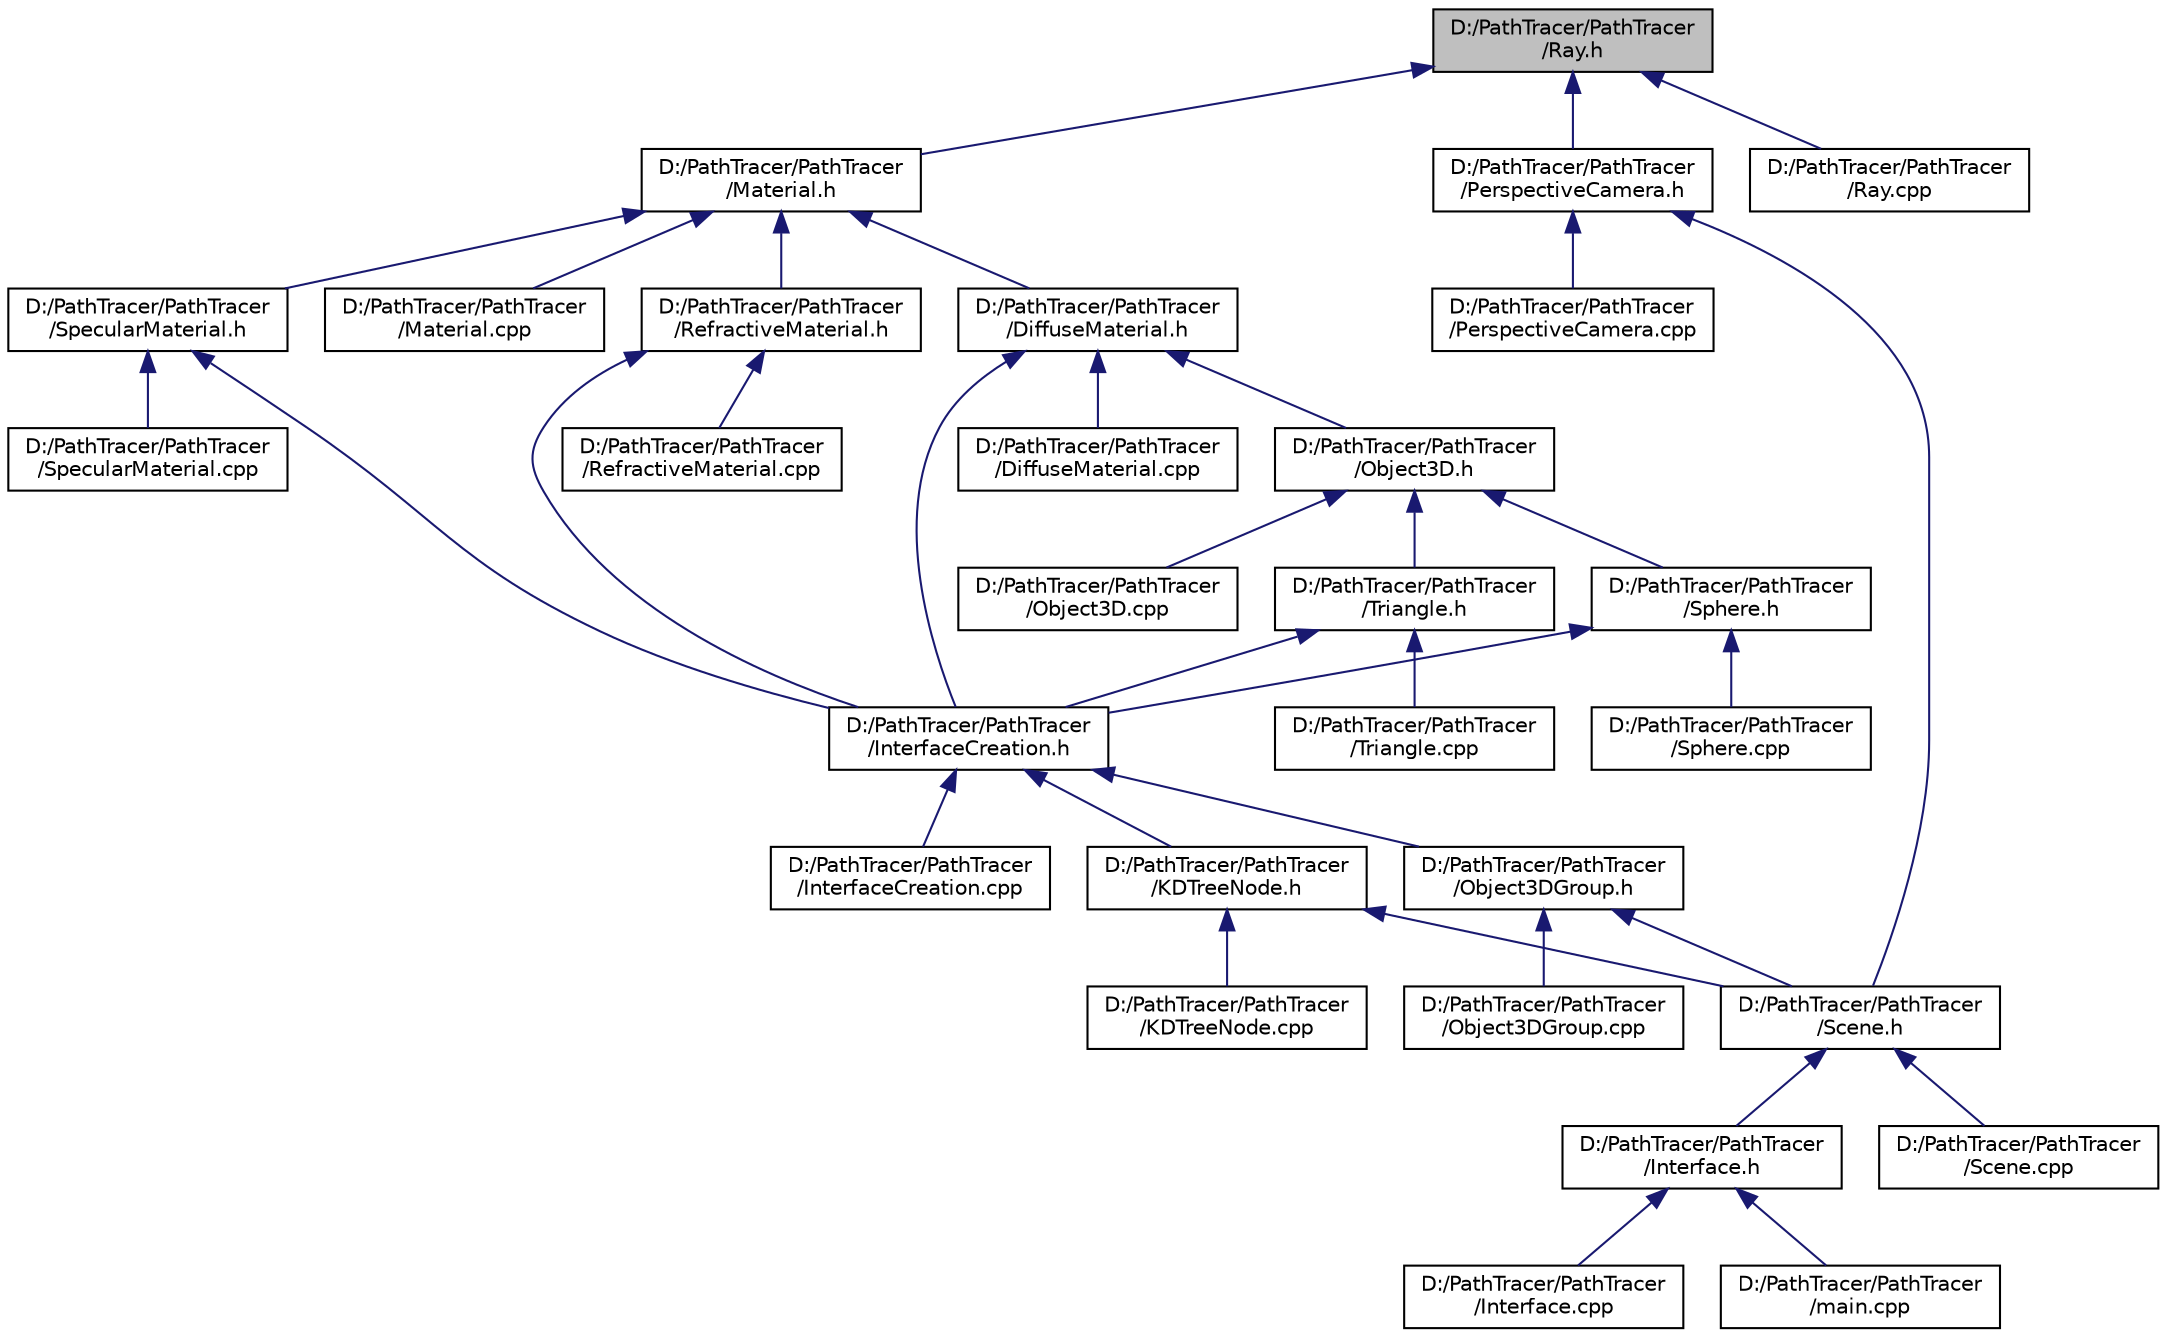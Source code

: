 digraph "D:/PathTracer/PathTracer/Ray.h"
{
 // INTERACTIVE_SVG=YES
 // LATEX_PDF_SIZE
  edge [fontname="Helvetica",fontsize="10",labelfontname="Helvetica",labelfontsize="10"];
  node [fontname="Helvetica",fontsize="10",shape=record];
  Node1 [label="D:/PathTracer/PathTracer\l/Ray.h",height=0.2,width=0.4,color="black", fillcolor="grey75", style="filled", fontcolor="black",tooltip="Defines the Ray class."];
  Node1 -> Node2 [dir="back",color="midnightblue",fontsize="10",style="solid",fontname="Helvetica"];
  Node2 [label="D:/PathTracer/PathTracer\l/Material.h",height=0.2,width=0.4,color="black", fillcolor="white", style="filled",URL="$_material_8h.html",tooltip="Defines the Material class and the functions around it."];
  Node2 -> Node3 [dir="back",color="midnightblue",fontsize="10",style="solid",fontname="Helvetica"];
  Node3 [label="D:/PathTracer/PathTracer\l/DiffuseMaterial.h",height=0.2,width=0.4,color="black", fillcolor="white", style="filled",URL="$_diffuse_material_8h.html",tooltip="Defines the DiffuseMaterial class."];
  Node3 -> Node4 [dir="back",color="midnightblue",fontsize="10",style="solid",fontname="Helvetica"];
  Node4 [label="D:/PathTracer/PathTracer\l/DiffuseMaterial.cpp",height=0.2,width=0.4,color="black", fillcolor="white", style="filled",URL="$_diffuse_material_8cpp.html",tooltip=" "];
  Node3 -> Node5 [dir="back",color="midnightblue",fontsize="10",style="solid",fontname="Helvetica"];
  Node5 [label="D:/PathTracer/PathTracer\l/InterfaceCreation.h",height=0.2,width=0.4,color="black", fillcolor="white", style="filled",URL="$_interface_creation_8h.html",tooltip="Defines functions that are used to interactively create 3D objects and materials."];
  Node5 -> Node6 [dir="back",color="midnightblue",fontsize="10",style="solid",fontname="Helvetica"];
  Node6 [label="D:/PathTracer/PathTracer\l/InterfaceCreation.cpp",height=0.2,width=0.4,color="black", fillcolor="white", style="filled",URL="$_interface_creation_8cpp.html",tooltip=" "];
  Node5 -> Node7 [dir="back",color="midnightblue",fontsize="10",style="solid",fontname="Helvetica"];
  Node7 [label="D:/PathTracer/PathTracer\l/KDTreeNode.h",height=0.2,width=0.4,color="black", fillcolor="white", style="filled",URL="$_k_d_tree_node_8h.html",tooltip="Defines the KDTreeNode class and the functions around it."];
  Node7 -> Node8 [dir="back",color="midnightblue",fontsize="10",style="solid",fontname="Helvetica"];
  Node8 [label="D:/PathTracer/PathTracer\l/KDTreeNode.cpp",height=0.2,width=0.4,color="black", fillcolor="white", style="filled",URL="$_k_d_tree_node_8cpp.html",tooltip=" "];
  Node7 -> Node9 [dir="back",color="midnightblue",fontsize="10",style="solid",fontname="Helvetica"];
  Node9 [label="D:/PathTracer/PathTracer\l/Scene.h",height=0.2,width=0.4,color="black", fillcolor="white", style="filled",URL="$_scene_8h.html",tooltip="Defines the Scene class and the functions around it."];
  Node9 -> Node10 [dir="back",color="midnightblue",fontsize="10",style="solid",fontname="Helvetica"];
  Node10 [label="D:/PathTracer/PathTracer\l/Interface.h",height=0.2,width=0.4,color="black", fillcolor="white", style="filled",URL="$_interface_8h.html",tooltip="Defines some functions for the interface."];
  Node10 -> Node11 [dir="back",color="midnightblue",fontsize="10",style="solid",fontname="Helvetica"];
  Node11 [label="D:/PathTracer/PathTracer\l/Interface.cpp",height=0.2,width=0.4,color="black", fillcolor="white", style="filled",URL="$_interface_8cpp.html",tooltip=" "];
  Node10 -> Node12 [dir="back",color="midnightblue",fontsize="10",style="solid",fontname="Helvetica"];
  Node12 [label="D:/PathTracer/PathTracer\l/main.cpp",height=0.2,width=0.4,color="black", fillcolor="white", style="filled",URL="$main_8cpp.html",tooltip=" "];
  Node9 -> Node13 [dir="back",color="midnightblue",fontsize="10",style="solid",fontname="Helvetica"];
  Node13 [label="D:/PathTracer/PathTracer\l/Scene.cpp",height=0.2,width=0.4,color="black", fillcolor="white", style="filled",URL="$_scene_8cpp.html",tooltip=" "];
  Node5 -> Node14 [dir="back",color="midnightblue",fontsize="10",style="solid",fontname="Helvetica"];
  Node14 [label="D:/PathTracer/PathTracer\l/Object3DGroup.h",height=0.2,width=0.4,color="black", fillcolor="white", style="filled",URL="$_object3_d_group_8h.html",tooltip="Defines the Object3DGroup class and the functions around it."];
  Node14 -> Node15 [dir="back",color="midnightblue",fontsize="10",style="solid",fontname="Helvetica"];
  Node15 [label="D:/PathTracer/PathTracer\l/Object3DGroup.cpp",height=0.2,width=0.4,color="black", fillcolor="white", style="filled",URL="$_object3_d_group_8cpp.html",tooltip=" "];
  Node14 -> Node9 [dir="back",color="midnightblue",fontsize="10",style="solid",fontname="Helvetica"];
  Node3 -> Node16 [dir="back",color="midnightblue",fontsize="10",style="solid",fontname="Helvetica"];
  Node16 [label="D:/PathTracer/PathTracer\l/Object3D.h",height=0.2,width=0.4,color="black", fillcolor="white", style="filled",URL="$_object3_d_8h.html",tooltip="Defines the Object3D class and the functions around it."];
  Node16 -> Node17 [dir="back",color="midnightblue",fontsize="10",style="solid",fontname="Helvetica"];
  Node17 [label="D:/PathTracer/PathTracer\l/Object3D.cpp",height=0.2,width=0.4,color="black", fillcolor="white", style="filled",URL="$_object3_d_8cpp.html",tooltip=" "];
  Node16 -> Node18 [dir="back",color="midnightblue",fontsize="10",style="solid",fontname="Helvetica"];
  Node18 [label="D:/PathTracer/PathTracer\l/Sphere.h",height=0.2,width=0.4,color="black", fillcolor="white", style="filled",URL="$_sphere_8h.html",tooltip="Defines the Sphere class."];
  Node18 -> Node5 [dir="back",color="midnightblue",fontsize="10",style="solid",fontname="Helvetica"];
  Node18 -> Node19 [dir="back",color="midnightblue",fontsize="10",style="solid",fontname="Helvetica"];
  Node19 [label="D:/PathTracer/PathTracer\l/Sphere.cpp",height=0.2,width=0.4,color="black", fillcolor="white", style="filled",URL="$_sphere_8cpp.html",tooltip=" "];
  Node16 -> Node20 [dir="back",color="midnightblue",fontsize="10",style="solid",fontname="Helvetica"];
  Node20 [label="D:/PathTracer/PathTracer\l/Triangle.h",height=0.2,width=0.4,color="black", fillcolor="white", style="filled",URL="$_triangle_8h.html",tooltip="Defines the Triangle class."];
  Node20 -> Node5 [dir="back",color="midnightblue",fontsize="10",style="solid",fontname="Helvetica"];
  Node20 -> Node21 [dir="back",color="midnightblue",fontsize="10",style="solid",fontname="Helvetica"];
  Node21 [label="D:/PathTracer/PathTracer\l/Triangle.cpp",height=0.2,width=0.4,color="black", fillcolor="white", style="filled",URL="$_triangle_8cpp.html",tooltip=" "];
  Node2 -> Node22 [dir="back",color="midnightblue",fontsize="10",style="solid",fontname="Helvetica"];
  Node22 [label="D:/PathTracer/PathTracer\l/Material.cpp",height=0.2,width=0.4,color="black", fillcolor="white", style="filled",URL="$_material_8cpp.html",tooltip=" "];
  Node2 -> Node23 [dir="back",color="midnightblue",fontsize="10",style="solid",fontname="Helvetica"];
  Node23 [label="D:/PathTracer/PathTracer\l/RefractiveMaterial.h",height=0.2,width=0.4,color="black", fillcolor="white", style="filled",URL="$_refractive_material_8h.html",tooltip="Defines the RefractiveMaterial class."];
  Node23 -> Node5 [dir="back",color="midnightblue",fontsize="10",style="solid",fontname="Helvetica"];
  Node23 -> Node24 [dir="back",color="midnightblue",fontsize="10",style="solid",fontname="Helvetica"];
  Node24 [label="D:/PathTracer/PathTracer\l/RefractiveMaterial.cpp",height=0.2,width=0.4,color="black", fillcolor="white", style="filled",URL="$_refractive_material_8cpp.html",tooltip=" "];
  Node2 -> Node25 [dir="back",color="midnightblue",fontsize="10",style="solid",fontname="Helvetica"];
  Node25 [label="D:/PathTracer/PathTracer\l/SpecularMaterial.h",height=0.2,width=0.4,color="black", fillcolor="white", style="filled",URL="$_specular_material_8h.html",tooltip="Defines the SpecularMaterial class."];
  Node25 -> Node5 [dir="back",color="midnightblue",fontsize="10",style="solid",fontname="Helvetica"];
  Node25 -> Node26 [dir="back",color="midnightblue",fontsize="10",style="solid",fontname="Helvetica"];
  Node26 [label="D:/PathTracer/PathTracer\l/SpecularMaterial.cpp",height=0.2,width=0.4,color="black", fillcolor="white", style="filled",URL="$_specular_material_8cpp.html",tooltip=" "];
  Node1 -> Node27 [dir="back",color="midnightblue",fontsize="10",style="solid",fontname="Helvetica"];
  Node27 [label="D:/PathTracer/PathTracer\l/PerspectiveCamera.h",height=0.2,width=0.4,color="black", fillcolor="white", style="filled",URL="$_perspective_camera_8h.html",tooltip="Defines the PerspectiveCamera class."];
  Node27 -> Node28 [dir="back",color="midnightblue",fontsize="10",style="solid",fontname="Helvetica"];
  Node28 [label="D:/PathTracer/PathTracer\l/PerspectiveCamera.cpp",height=0.2,width=0.4,color="black", fillcolor="white", style="filled",URL="$_perspective_camera_8cpp.html",tooltip=" "];
  Node27 -> Node9 [dir="back",color="midnightblue",fontsize="10",style="solid",fontname="Helvetica"];
  Node1 -> Node29 [dir="back",color="midnightblue",fontsize="10",style="solid",fontname="Helvetica"];
  Node29 [label="D:/PathTracer/PathTracer\l/Ray.cpp",height=0.2,width=0.4,color="black", fillcolor="white", style="filled",URL="$_ray_8cpp.html",tooltip=" "];
}
